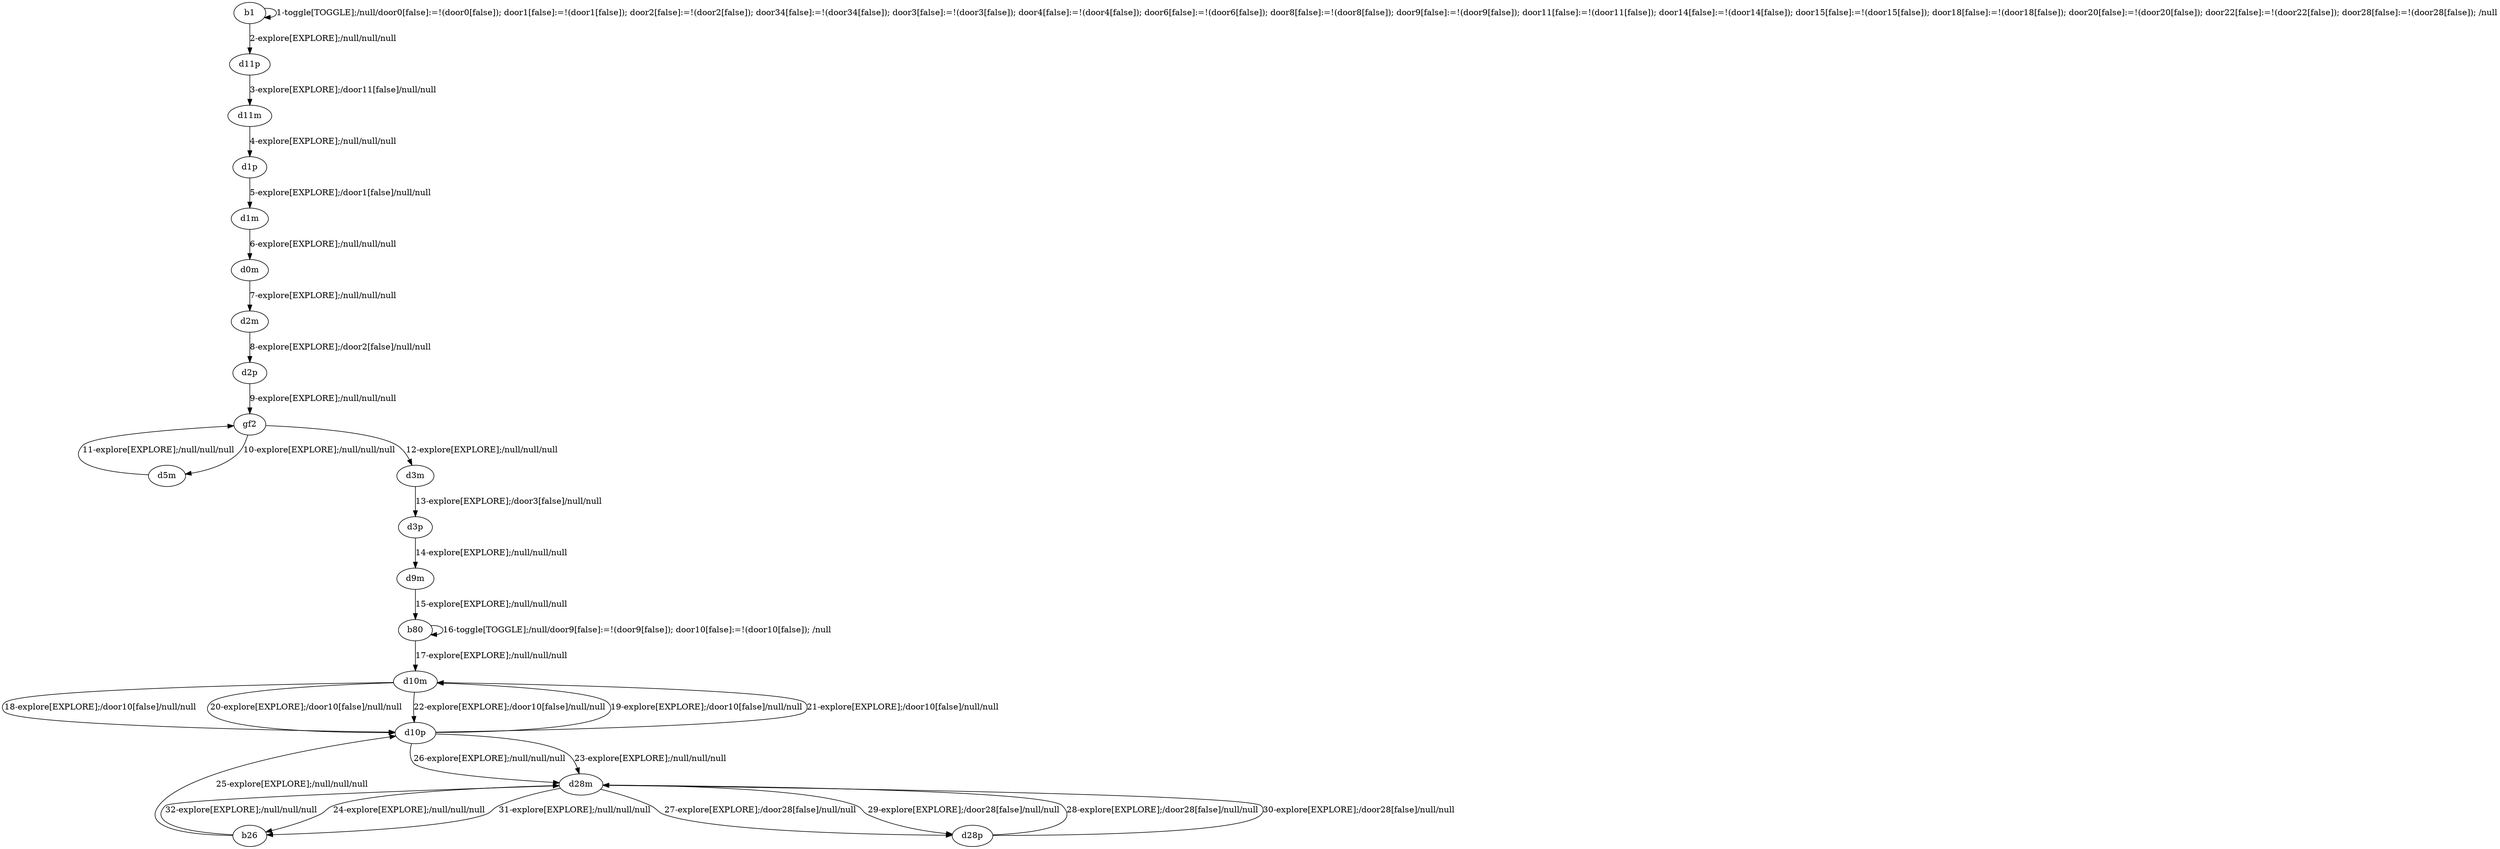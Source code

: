 # Total number of goals covered by this test: 1
# b26 --> d28m

digraph g {
"b1" -> "b1" [label = "1-toggle[TOGGLE];/null/door0[false]:=!(door0[false]); door1[false]:=!(door1[false]); door2[false]:=!(door2[false]); door34[false]:=!(door34[false]); door3[false]:=!(door3[false]); door4[false]:=!(door4[false]); door6[false]:=!(door6[false]); door8[false]:=!(door8[false]); door9[false]:=!(door9[false]); door11[false]:=!(door11[false]); door14[false]:=!(door14[false]); door15[false]:=!(door15[false]); door18[false]:=!(door18[false]); door20[false]:=!(door20[false]); door22[false]:=!(door22[false]); door28[false]:=!(door28[false]); /null"];
"b1" -> "d11p" [label = "2-explore[EXPLORE];/null/null/null"];
"d11p" -> "d11m" [label = "3-explore[EXPLORE];/door11[false]/null/null"];
"d11m" -> "d1p" [label = "4-explore[EXPLORE];/null/null/null"];
"d1p" -> "d1m" [label = "5-explore[EXPLORE];/door1[false]/null/null"];
"d1m" -> "d0m" [label = "6-explore[EXPLORE];/null/null/null"];
"d0m" -> "d2m" [label = "7-explore[EXPLORE];/null/null/null"];
"d2m" -> "d2p" [label = "8-explore[EXPLORE];/door2[false]/null/null"];
"d2p" -> "gf2" [label = "9-explore[EXPLORE];/null/null/null"];
"gf2" -> "d5m" [label = "10-explore[EXPLORE];/null/null/null"];
"d5m" -> "gf2" [label = "11-explore[EXPLORE];/null/null/null"];
"gf2" -> "d3m" [label = "12-explore[EXPLORE];/null/null/null"];
"d3m" -> "d3p" [label = "13-explore[EXPLORE];/door3[false]/null/null"];
"d3p" -> "d9m" [label = "14-explore[EXPLORE];/null/null/null"];
"d9m" -> "b80" [label = "15-explore[EXPLORE];/null/null/null"];
"b80" -> "b80" [label = "16-toggle[TOGGLE];/null/door9[false]:=!(door9[false]); door10[false]:=!(door10[false]); /null"];
"b80" -> "d10m" [label = "17-explore[EXPLORE];/null/null/null"];
"d10m" -> "d10p" [label = "18-explore[EXPLORE];/door10[false]/null/null"];
"d10p" -> "d10m" [label = "19-explore[EXPLORE];/door10[false]/null/null"];
"d10m" -> "d10p" [label = "20-explore[EXPLORE];/door10[false]/null/null"];
"d10p" -> "d10m" [label = "21-explore[EXPLORE];/door10[false]/null/null"];
"d10m" -> "d10p" [label = "22-explore[EXPLORE];/door10[false]/null/null"];
"d10p" -> "d28m" [label = "23-explore[EXPLORE];/null/null/null"];
"d28m" -> "b26" [label = "24-explore[EXPLORE];/null/null/null"];
"b26" -> "d10p" [label = "25-explore[EXPLORE];/null/null/null"];
"d10p" -> "d28m" [label = "26-explore[EXPLORE];/null/null/null"];
"d28m" -> "d28p" [label = "27-explore[EXPLORE];/door28[false]/null/null"];
"d28p" -> "d28m" [label = "28-explore[EXPLORE];/door28[false]/null/null"];
"d28m" -> "d28p" [label = "29-explore[EXPLORE];/door28[false]/null/null"];
"d28p" -> "d28m" [label = "30-explore[EXPLORE];/door28[false]/null/null"];
"d28m" -> "b26" [label = "31-explore[EXPLORE];/null/null/null"];
"b26" -> "d28m" [label = "32-explore[EXPLORE];/null/null/null"];
}